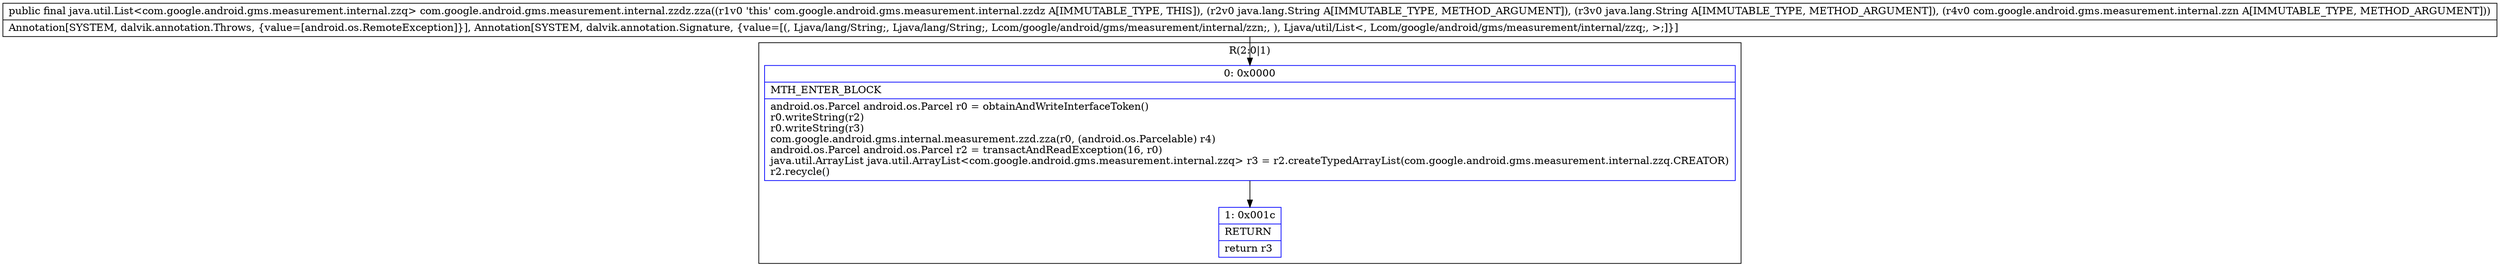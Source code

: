 digraph "CFG forcom.google.android.gms.measurement.internal.zzdz.zza(Ljava\/lang\/String;Ljava\/lang\/String;Lcom\/google\/android\/gms\/measurement\/internal\/zzn;)Ljava\/util\/List;" {
subgraph cluster_Region_352210580 {
label = "R(2:0|1)";
node [shape=record,color=blue];
Node_0 [shape=record,label="{0\:\ 0x0000|MTH_ENTER_BLOCK\l|android.os.Parcel android.os.Parcel r0 = obtainAndWriteInterfaceToken()\lr0.writeString(r2)\lr0.writeString(r3)\lcom.google.android.gms.internal.measurement.zzd.zza(r0, (android.os.Parcelable) r4)\landroid.os.Parcel android.os.Parcel r2 = transactAndReadException(16, r0)\ljava.util.ArrayList java.util.ArrayList\<com.google.android.gms.measurement.internal.zzq\> r3 = r2.createTypedArrayList(com.google.android.gms.measurement.internal.zzq.CREATOR)\lr2.recycle()\l}"];
Node_1 [shape=record,label="{1\:\ 0x001c|RETURN\l|return r3\l}"];
}
MethodNode[shape=record,label="{public final java.util.List\<com.google.android.gms.measurement.internal.zzq\> com.google.android.gms.measurement.internal.zzdz.zza((r1v0 'this' com.google.android.gms.measurement.internal.zzdz A[IMMUTABLE_TYPE, THIS]), (r2v0 java.lang.String A[IMMUTABLE_TYPE, METHOD_ARGUMENT]), (r3v0 java.lang.String A[IMMUTABLE_TYPE, METHOD_ARGUMENT]), (r4v0 com.google.android.gms.measurement.internal.zzn A[IMMUTABLE_TYPE, METHOD_ARGUMENT]))  | Annotation[SYSTEM, dalvik.annotation.Throws, \{value=[android.os.RemoteException]\}], Annotation[SYSTEM, dalvik.annotation.Signature, \{value=[(, Ljava\/lang\/String;, Ljava\/lang\/String;, Lcom\/google\/android\/gms\/measurement\/internal\/zzn;, ), Ljava\/util\/List\<, Lcom\/google\/android\/gms\/measurement\/internal\/zzq;, \>;]\}]\l}"];
MethodNode -> Node_0;
Node_0 -> Node_1;
}

